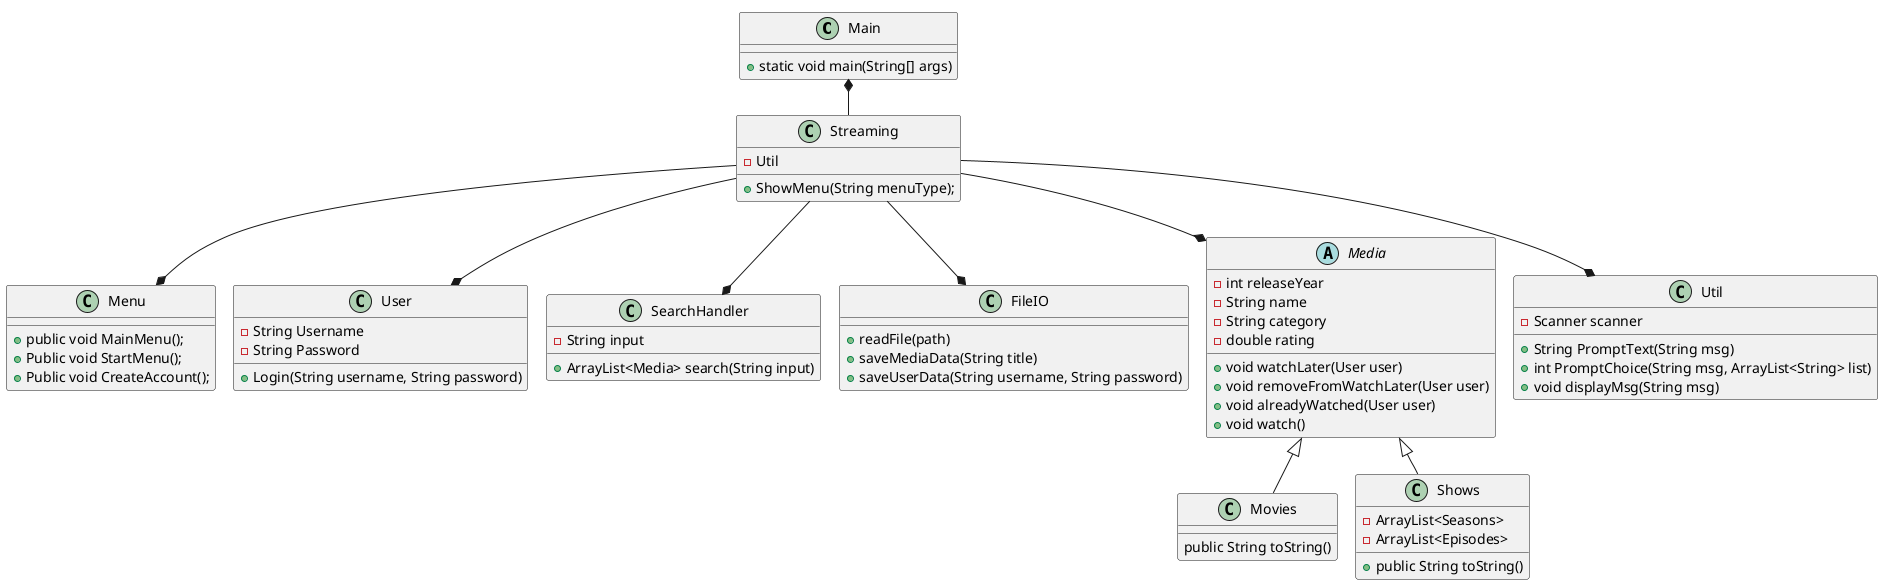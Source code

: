 @startuml
!pragma layout smetana

Class Main{
+static void main(String[] args)
}

Class Menu{
 + public void MainMenu();
 + Public void StartMenu();
 + Public void CreateAccount();
}



Class Streaming {
    -Util
    + ShowMenu(String menuType);
}

Class User{
- String Username
- String Password
+ Login(String username, String password)
}

Class SearchHandler {
- String input
+ ArrayList<Media> search(String input)

}

Class FileIO{
+ readFile(path)
+ saveMediaData(String title)
+ saveUserData(String username, String password)
}

Abstract Media{
- int releaseYear
- String name
- String category
- double rating
+ void watchLater(User user)
+ void removeFromWatchLater(User user)
+ void alreadyWatched(User user)
+ void watch()
}

Class Util{
- Scanner scanner
+ String PromptText(String msg)
+ int PromptChoice(String msg, ArrayList<String> list)
+ void displayMsg(String msg)
}

Class Movies{
public String toString()
}

Class Shows{
- ArrayList<Seasons>
- ArrayList<Episodes>
+ public String toString()
}

Main *-- Streaming
Streaming--* User
Streaming --* FileIO
Streaming --* Menu
Streaming --* Media
Media <|-- Movies
Media <|-- Shows
Streaming --* SearchHandler
Streaming --* Util



@enduml